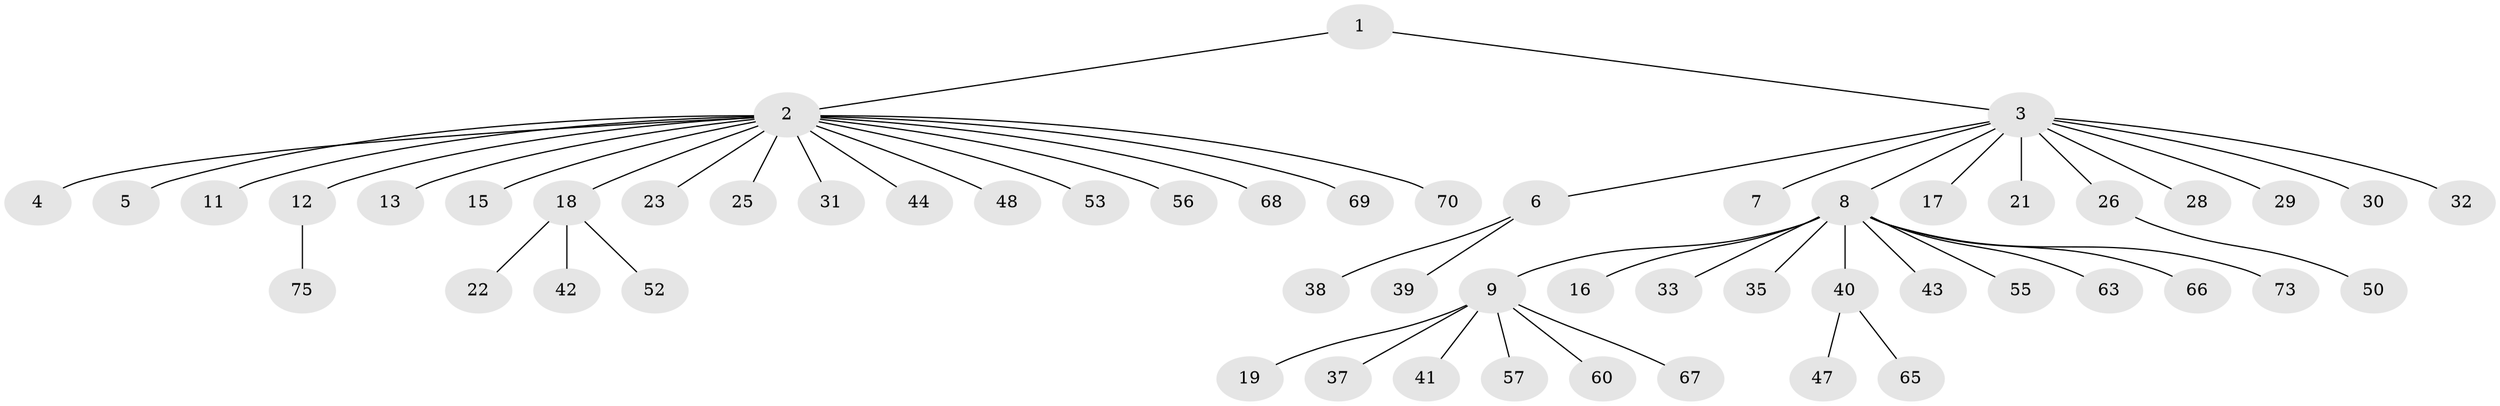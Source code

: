 // original degree distribution, {3: 0.02666666666666667, 18: 0.013333333333333334, 12: 0.013333333333333334, 1: 0.6666666666666666, 2: 0.2, 4: 0.04, 6: 0.013333333333333334, 9: 0.013333333333333334, 5: 0.013333333333333334}
// Generated by graph-tools (version 1.1) at 2025/11/02/27/25 16:11:13]
// undirected, 55 vertices, 54 edges
graph export_dot {
graph [start="1"]
  node [color=gray90,style=filled];
  1 [super="+24"];
  2 [super="+14"];
  3 [super="+34"];
  4;
  5 [super="+58"];
  6 [super="+27"];
  7;
  8 [super="+10"];
  9 [super="+20"];
  11 [super="+51"];
  12 [super="+46"];
  13;
  15;
  16 [super="+74"];
  17;
  18 [super="+61"];
  19;
  21;
  22;
  23;
  25 [super="+36"];
  26;
  28;
  29;
  30;
  31 [super="+49"];
  32;
  33;
  35 [super="+71"];
  37;
  38;
  39 [super="+45"];
  40 [super="+54"];
  41 [super="+72"];
  42;
  43 [super="+62"];
  44;
  47 [super="+59"];
  48;
  50;
  52;
  53;
  55;
  56;
  57;
  60 [super="+64"];
  63;
  65;
  66;
  67;
  68;
  69;
  70;
  73;
  75;
  1 -- 2;
  1 -- 3;
  2 -- 4;
  2 -- 5;
  2 -- 11;
  2 -- 12;
  2 -- 13;
  2 -- 15;
  2 -- 18;
  2 -- 23;
  2 -- 31;
  2 -- 44;
  2 -- 48;
  2 -- 53;
  2 -- 56;
  2 -- 68;
  2 -- 69;
  2 -- 70;
  2 -- 25;
  3 -- 6;
  3 -- 7;
  3 -- 8;
  3 -- 17;
  3 -- 21;
  3 -- 26;
  3 -- 28;
  3 -- 29;
  3 -- 30;
  3 -- 32;
  6 -- 38;
  6 -- 39;
  8 -- 9;
  8 -- 35;
  8 -- 33;
  8 -- 66;
  8 -- 40;
  8 -- 73;
  8 -- 43;
  8 -- 16;
  8 -- 55;
  8 -- 63;
  9 -- 19;
  9 -- 57;
  9 -- 60;
  9 -- 67;
  9 -- 37;
  9 -- 41;
  12 -- 75;
  18 -- 22;
  18 -- 42;
  18 -- 52;
  26 -- 50;
  40 -- 47;
  40 -- 65;
}
